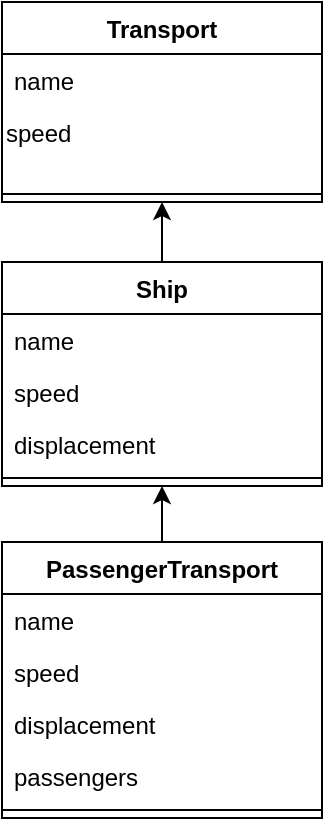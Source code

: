 <mxfile version="21.6.8" type="device">
  <diagram name="Страница — 1" id="ewi3lF3h5E1iLbAuxn9R">
    <mxGraphModel dx="444" dy="1775" grid="1" gridSize="10" guides="1" tooltips="1" connect="1" arrows="1" fold="1" page="1" pageScale="1" pageWidth="827" pageHeight="1169" math="0" shadow="0">
      <root>
        <mxCell id="0" />
        <mxCell id="1" parent="0" />
        <mxCell id="Ej0mhr5EQ4KWG8lDcs7K-22" style="edgeStyle=orthogonalEdgeStyle;rounded=0;orthogonalLoop=1;jettySize=auto;html=1;exitX=0.5;exitY=0;exitDx=0;exitDy=0;entryX=0.5;entryY=1;entryDx=0;entryDy=0;" parent="1" source="Ej0mhr5EQ4KWG8lDcs7K-2" target="Ej0mhr5EQ4KWG8lDcs7K-14" edge="1">
          <mxGeometry relative="1" as="geometry" />
        </mxCell>
        <mxCell id="Ej0mhr5EQ4KWG8lDcs7K-2" value="PassengerTransport" style="swimlane;fontStyle=1;align=center;verticalAlign=top;childLayout=stackLayout;horizontal=1;startSize=26;horizontalStack=0;resizeParent=1;resizeParentMax=0;resizeLast=0;collapsible=1;marginBottom=0;whiteSpace=wrap;html=1;" parent="1" vertex="1">
          <mxGeometry x="220" y="260" width="160" height="138" as="geometry" />
        </mxCell>
        <mxCell id="Ej0mhr5EQ4KWG8lDcs7K-3" value="name" style="text;strokeColor=none;fillColor=none;align=left;verticalAlign=top;spacingLeft=4;spacingRight=4;overflow=hidden;rotatable=0;points=[[0,0.5],[1,0.5]];portConstraint=eastwest;whiteSpace=wrap;html=1;" parent="Ej0mhr5EQ4KWG8lDcs7K-2" vertex="1">
          <mxGeometry y="26" width="160" height="26" as="geometry" />
        </mxCell>
        <mxCell id="S8LA1wRBCnIcz8lrC54w-3" value="speed" style="text;strokeColor=none;fillColor=none;align=left;verticalAlign=top;spacingLeft=4;spacingRight=4;overflow=hidden;rotatable=0;points=[[0,0.5],[1,0.5]];portConstraint=eastwest;whiteSpace=wrap;html=1;" vertex="1" parent="Ej0mhr5EQ4KWG8lDcs7K-2">
          <mxGeometry y="52" width="160" height="26" as="geometry" />
        </mxCell>
        <mxCell id="S8LA1wRBCnIcz8lrC54w-4" value="displacement" style="text;strokeColor=none;fillColor=none;align=left;verticalAlign=top;spacingLeft=4;spacingRight=4;overflow=hidden;rotatable=0;points=[[0,0.5],[1,0.5]];portConstraint=eastwest;whiteSpace=wrap;html=1;" vertex="1" parent="Ej0mhr5EQ4KWG8lDcs7K-2">
          <mxGeometry y="78" width="160" height="26" as="geometry" />
        </mxCell>
        <mxCell id="S8LA1wRBCnIcz8lrC54w-5" value="passengers" style="text;strokeColor=none;fillColor=none;align=left;verticalAlign=top;spacingLeft=4;spacingRight=4;overflow=hidden;rotatable=0;points=[[0,0.5],[1,0.5]];portConstraint=eastwest;whiteSpace=wrap;html=1;" vertex="1" parent="Ej0mhr5EQ4KWG8lDcs7K-2">
          <mxGeometry y="104" width="160" height="26" as="geometry" />
        </mxCell>
        <mxCell id="Ej0mhr5EQ4KWG8lDcs7K-4" value="" style="line;strokeWidth=1;fillColor=none;align=left;verticalAlign=middle;spacingTop=-1;spacingLeft=3;spacingRight=3;rotatable=0;labelPosition=right;points=[];portConstraint=eastwest;strokeColor=inherit;" parent="Ej0mhr5EQ4KWG8lDcs7K-2" vertex="1">
          <mxGeometry y="130" width="160" height="8" as="geometry" />
        </mxCell>
        <mxCell id="Ej0mhr5EQ4KWG8lDcs7K-23" style="edgeStyle=orthogonalEdgeStyle;rounded=0;orthogonalLoop=1;jettySize=auto;html=1;entryX=0.5;entryY=1;entryDx=0;entryDy=0;" parent="1" source="Ej0mhr5EQ4KWG8lDcs7K-14" target="Ej0mhr5EQ4KWG8lDcs7K-17" edge="1">
          <mxGeometry relative="1" as="geometry" />
        </mxCell>
        <mxCell id="Ej0mhr5EQ4KWG8lDcs7K-14" value="Ship" style="swimlane;fontStyle=1;align=center;verticalAlign=top;childLayout=stackLayout;horizontal=1;startSize=26;horizontalStack=0;resizeParent=1;resizeParentMax=0;resizeLast=0;collapsible=1;marginBottom=0;whiteSpace=wrap;html=1;" parent="1" vertex="1">
          <mxGeometry x="220" y="120" width="160" height="112" as="geometry" />
        </mxCell>
        <mxCell id="Ej0mhr5EQ4KWG8lDcs7K-15" value="name" style="text;strokeColor=none;fillColor=none;align=left;verticalAlign=top;spacingLeft=4;spacingRight=4;overflow=hidden;rotatable=0;points=[[0,0.5],[1,0.5]];portConstraint=eastwest;whiteSpace=wrap;html=1;" parent="Ej0mhr5EQ4KWG8lDcs7K-14" vertex="1">
          <mxGeometry y="26" width="160" height="26" as="geometry" />
        </mxCell>
        <mxCell id="S8LA1wRBCnIcz8lrC54w-1" value="speed" style="text;strokeColor=none;fillColor=none;align=left;verticalAlign=top;spacingLeft=4;spacingRight=4;overflow=hidden;rotatable=0;points=[[0,0.5],[1,0.5]];portConstraint=eastwest;whiteSpace=wrap;html=1;" vertex="1" parent="Ej0mhr5EQ4KWG8lDcs7K-14">
          <mxGeometry y="52" width="160" height="26" as="geometry" />
        </mxCell>
        <mxCell id="S8LA1wRBCnIcz8lrC54w-2" value="displacement" style="text;strokeColor=none;fillColor=none;align=left;verticalAlign=top;spacingLeft=4;spacingRight=4;overflow=hidden;rotatable=0;points=[[0,0.5],[1,0.5]];portConstraint=eastwest;whiteSpace=wrap;html=1;" vertex="1" parent="Ej0mhr5EQ4KWG8lDcs7K-14">
          <mxGeometry y="78" width="160" height="26" as="geometry" />
        </mxCell>
        <mxCell id="Ej0mhr5EQ4KWG8lDcs7K-16" value="" style="line;strokeWidth=1;fillColor=none;align=left;verticalAlign=middle;spacingTop=-1;spacingLeft=3;spacingRight=3;rotatable=0;labelPosition=right;points=[];portConstraint=eastwest;strokeColor=inherit;" parent="Ej0mhr5EQ4KWG8lDcs7K-14" vertex="1">
          <mxGeometry y="104" width="160" height="8" as="geometry" />
        </mxCell>
        <mxCell id="Ej0mhr5EQ4KWG8lDcs7K-17" value="Transport" style="swimlane;fontStyle=1;align=center;verticalAlign=top;childLayout=stackLayout;horizontal=1;startSize=26;horizontalStack=0;resizeParent=1;resizeParentMax=0;resizeLast=0;collapsible=1;marginBottom=0;whiteSpace=wrap;html=1;" parent="1" vertex="1">
          <mxGeometry x="220" y="-10" width="160" height="100" as="geometry" />
        </mxCell>
        <mxCell id="Ej0mhr5EQ4KWG8lDcs7K-18" value="name" style="text;strokeColor=none;fillColor=none;align=left;verticalAlign=top;spacingLeft=4;spacingRight=4;overflow=hidden;rotatable=0;points=[[0,0.5],[1,0.5]];portConstraint=eastwest;whiteSpace=wrap;html=1;" parent="Ej0mhr5EQ4KWG8lDcs7K-17" vertex="1">
          <mxGeometry y="26" width="160" height="26" as="geometry" />
        </mxCell>
        <mxCell id="Ej0mhr5EQ4KWG8lDcs7K-20" value="speed" style="text;whiteSpace=wrap;html=1;" parent="Ej0mhr5EQ4KWG8lDcs7K-17" vertex="1">
          <mxGeometry y="52" width="160" height="40" as="geometry" />
        </mxCell>
        <mxCell id="Ej0mhr5EQ4KWG8lDcs7K-19" value="" style="line;strokeWidth=1;fillColor=none;align=left;verticalAlign=middle;spacingTop=-1;spacingLeft=3;spacingRight=3;rotatable=0;labelPosition=right;points=[];portConstraint=eastwest;strokeColor=inherit;" parent="Ej0mhr5EQ4KWG8lDcs7K-17" vertex="1">
          <mxGeometry y="92" width="160" height="8" as="geometry" />
        </mxCell>
      </root>
    </mxGraphModel>
  </diagram>
</mxfile>
